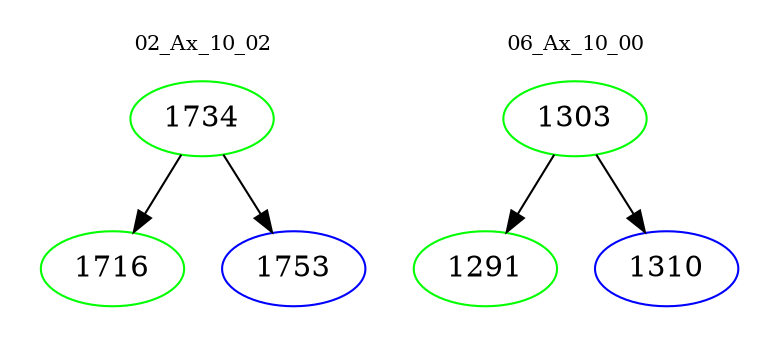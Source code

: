 digraph{
subgraph cluster_0 {
color = white
label = "02_Ax_10_02";
fontsize=10;
T0_1734 [label="1734", color="green"]
T0_1734 -> T0_1716 [color="black"]
T0_1716 [label="1716", color="green"]
T0_1734 -> T0_1753 [color="black"]
T0_1753 [label="1753", color="blue"]
}
subgraph cluster_1 {
color = white
label = "06_Ax_10_00";
fontsize=10;
T1_1303 [label="1303", color="green"]
T1_1303 -> T1_1291 [color="black"]
T1_1291 [label="1291", color="green"]
T1_1303 -> T1_1310 [color="black"]
T1_1310 [label="1310", color="blue"]
}
}
